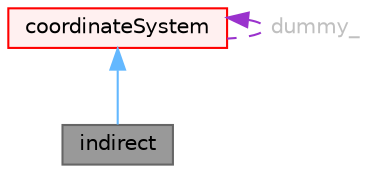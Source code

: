 digraph "indirect"
{
 // LATEX_PDF_SIZE
  bgcolor="transparent";
  edge [fontname=Helvetica,fontsize=10,labelfontname=Helvetica,labelfontsize=10];
  node [fontname=Helvetica,fontsize=10,shape=box,height=0.2,width=0.4];
  Node1 [id="Node000001",label="indirect",height=0.2,width=0.4,color="gray40", fillcolor="grey60", style="filled", fontcolor="black",tooltip="A coordinate system forward to a global coordinate system that is normally provided by the constant/c..."];
  Node2 -> Node1 [id="edge1_Node000001_Node000002",dir="back",color="steelblue1",style="solid",tooltip=" "];
  Node2 [id="Node000002",label="coordinateSystem",height=0.2,width=0.4,color="red", fillcolor="#FFF0F0", style="filled",URL="$classFoam_1_1coordinateSystem.html",tooltip="Base class for coordinate system specification, the default coordinate system type is cartesian ."];
  Node2 -> Node2 [id="edge2_Node000002_Node000002",dir="back",color="darkorchid3",style="dashed",tooltip=" ",label=" dummy_",fontcolor="grey" ];
}
